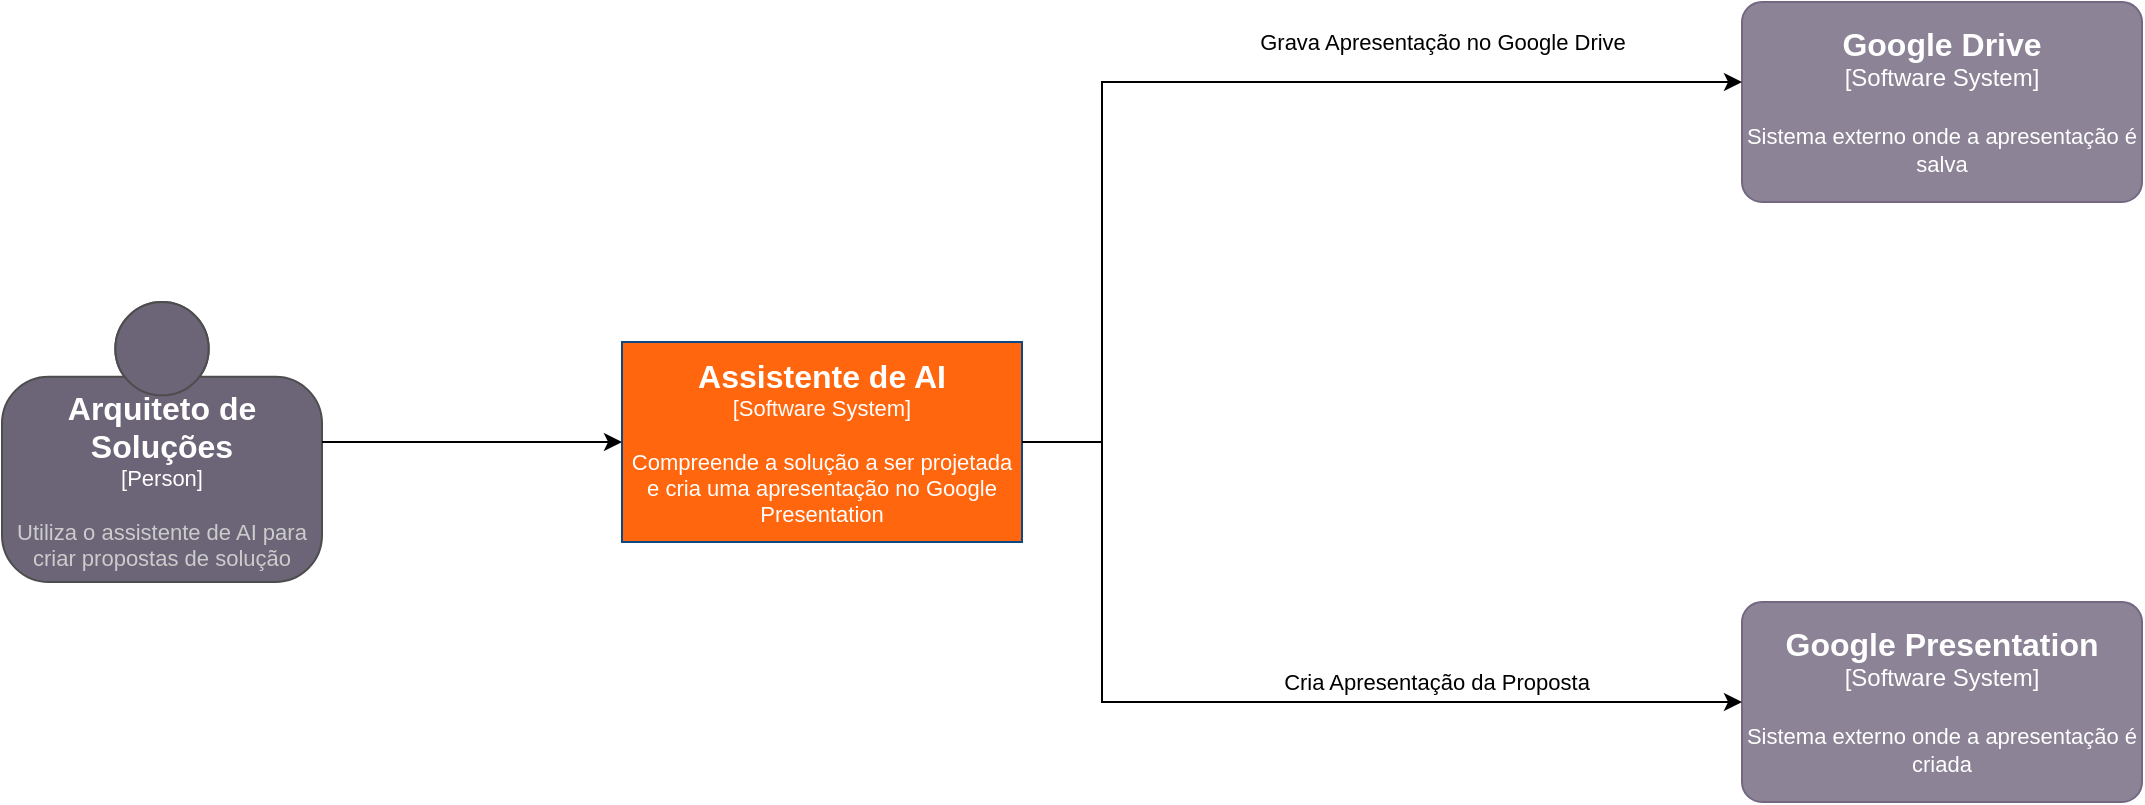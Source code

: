 <mxfile version="24.7.5">
  <diagram name="C4 Context Diagram" id="HzTzjwOVQ8VLb52DezEM">
    <mxGraphModel dx="1861" dy="511" grid="1" gridSize="10" guides="1" tooltips="1" connect="1" arrows="1" fold="1" page="1" pageScale="1" pageWidth="827" pageHeight="1169" math="0" shadow="0">
      <root>
        <mxCell id="0" />
        <mxCell id="1" parent="0" />
        <object placeholders="1" c4Name="Arquiteto de Soluções" c4Type="Person" c4Description="Utiliza o assistente de AI para criar propostas de solução" label="&lt;font style=&quot;font-size: 16px&quot;&gt;&lt;b&gt;Arquiteto de Soluções&lt;/b&gt;&lt;/font&gt;&lt;div&gt;[Person]&lt;/div&gt;&lt;br&gt;&lt;div&gt;&lt;font style=&quot;font-size: 11px&quot;&gt;&lt;font color=&quot;#cccccc&quot;&gt;Utiliza o assistente de AI para criar propostas de solução&lt;/font&gt;&lt;/div&gt;" id="User1">
          <mxCell style="shape=mxgraph.c4.person;whiteSpace=wrap;html=1;fillColor=#6C6477;strokeColor=#4D4D4D;fontColor=#ffffff;align=center;fontSize=11;" parent="1" vertex="1">
            <mxGeometry x="-10" y="180" width="160" height="140" as="geometry" />
          </mxCell>
        </object>
        <object placeholders="1" c4Name="Assistente de AI" c4Type="Software System" c4Description="Compreende a solução a ser projetada e cria uma apresentação no Google Presentation" label="&lt;font style=&quot;font-size: 16px&quot;&gt;&lt;b&gt;Assistente de AI&lt;/b&gt;&lt;/font&gt;&lt;div&gt;[Software System]&lt;/div&gt;&lt;br&gt;&lt;div&gt;&lt;font style=&quot;font-size: 11px&quot;&gt;&lt;font color=&quot;#fff&quot;&gt;Compreende a solução a ser projetada e cria uma apresentação no Google Presentation&lt;/font&gt;&lt;/div&gt;" id="Assistant1">
          <mxCell style="shape=mxgraph.c4.system;whiteSpace=wrap;html=1;fillColor=#FF660D;strokeColor=#0b4884;fontColor=#ffffff;align=center;fontSize=11;" parent="1" vertex="1">
            <mxGeometry x="300" y="200" width="200" height="100" as="geometry" />
          </mxCell>
        </object>
        <object placeholders="1" c4Name="Google Presentation" c4Type="Software System" c4Description="Sistema externo onde a apresentação é criada" label="&lt;font style=&quot;font-size: 16px&quot;&gt;&lt;b&gt;Google Presentation&lt;/b&gt;&lt;/font&gt;&lt;div&gt;[Software System]&lt;/div&gt;&lt;br&gt;&lt;div&gt;&lt;font style=&quot;font-size: 11px&quot;&gt;&lt;font color=&quot;#fff&quot;&gt;Sistema externo onde a apresentação é criada&lt;/font&gt;&lt;/div&gt;" id="GooglePresentation1">
          <mxCell style="rounded=1;whiteSpace=wrap;html=1;labelBackgroundColor=none;fillColor=#8C8496;fontColor=#ffffff;align=center;arcSize=10;strokeColor=#736782;metaEdit=1;resizable=0;points=[[0.25,0,0],[0.5,0,0],[0.75,0,0],[1,0.25,0],[1,0.5,0],[1,0.75,0],[0.75,1,0],[0.5,1,0],[0.25,1,0],[0,0.75,0],[0,0.5,0],[0,0.25,0]];" parent="1" vertex="1">
            <mxGeometry x="860" y="330" width="200" height="100" as="geometry" />
          </mxCell>
        </object>
        <object placeholders="1" c4Name="Google Drive" c4Type="Software System" c4Description="Sistema externo onde a apresentação é salva" label="&lt;font style=&quot;font-size: 16px&quot;&gt;&lt;b&gt;Google Drive&lt;/b&gt;&lt;/font&gt;&lt;div&gt;[Software System]&lt;/div&gt;&lt;br&gt;&lt;div&gt;&lt;font style=&quot;font-size: 11px&quot;&gt;&lt;font color=&quot;#fff&quot;&gt;Sistema externo onde a apresentação é salva&lt;/font&gt;&lt;/div&gt;" id="GoogleDrive1">
          <mxCell style="rounded=1;whiteSpace=wrap;html=1;labelBackgroundColor=none;fillColor=#8C8496;fontColor=#ffffff;align=center;arcSize=10;strokeColor=#736782;metaEdit=1;resizable=0;points=[[0.25,0,0],[0.5,0,0],[0.75,0,0],[1,0.25,0],[1,0.5,0],[1,0.75,0],[0.75,1,0],[0.5,1,0],[0.25,1,0],[0,0.75,0],[0,0.5,0],[0,0.25,0]];" parent="1" vertex="1">
            <mxGeometry x="860" y="30" width="200" height="100" as="geometry" />
          </mxCell>
        </object>
        <mxCell id="edge1" style="edgeStyle=orthogonalEdgeStyle;rounded=0;orthogonalLoop=1;jettySize=auto;html=1;" parent="1" source="User1" target="Assistant1" edge="1">
          <mxGeometry relative="1" as="geometry" />
        </mxCell>
        <mxCell id="edge2" style="edgeStyle=orthogonalEdgeStyle;rounded=0;orthogonalLoop=1;jettySize=auto;html=1;" parent="1" source="Assistant1" target="GooglePresentation1" edge="1">
          <mxGeometry relative="1" as="geometry">
            <Array as="points">
              <mxPoint x="540" y="250" />
              <mxPoint x="540" y="380" />
            </Array>
          </mxGeometry>
        </mxCell>
        <mxCell id="aSUqrl2AVnwQle1ZTiwb-3" value="Cria Apresentação da Proposta" style="edgeLabel;html=1;align=center;verticalAlign=middle;resizable=0;points=[];" vertex="1" connectable="0" parent="edge2">
          <mxGeometry x="0.373" y="-2" relative="1" as="geometry">
            <mxPoint y="-12" as="offset" />
          </mxGeometry>
        </mxCell>
        <mxCell id="edge3" style="edgeStyle=orthogonalEdgeStyle;rounded=0;orthogonalLoop=1;jettySize=auto;html=1;exitX=1;exitY=0.5;exitDx=0;exitDy=0;" parent="1" source="Assistant1" target="GoogleDrive1" edge="1">
          <mxGeometry relative="1" as="geometry">
            <Array as="points">
              <mxPoint x="540" y="250" />
              <mxPoint x="540" y="70" />
            </Array>
          </mxGeometry>
        </mxCell>
        <mxCell id="aSUqrl2AVnwQle1ZTiwb-2" value="Grava Apresentação no Google Drive" style="edgeLabel;html=1;align=center;verticalAlign=middle;resizable=0;points=[];" vertex="1" connectable="0" parent="edge3">
          <mxGeometry x="0.247" y="3" relative="1" as="geometry">
            <mxPoint x="53" y="-17" as="offset" />
          </mxGeometry>
        </mxCell>
      </root>
    </mxGraphModel>
  </diagram>
</mxfile>
